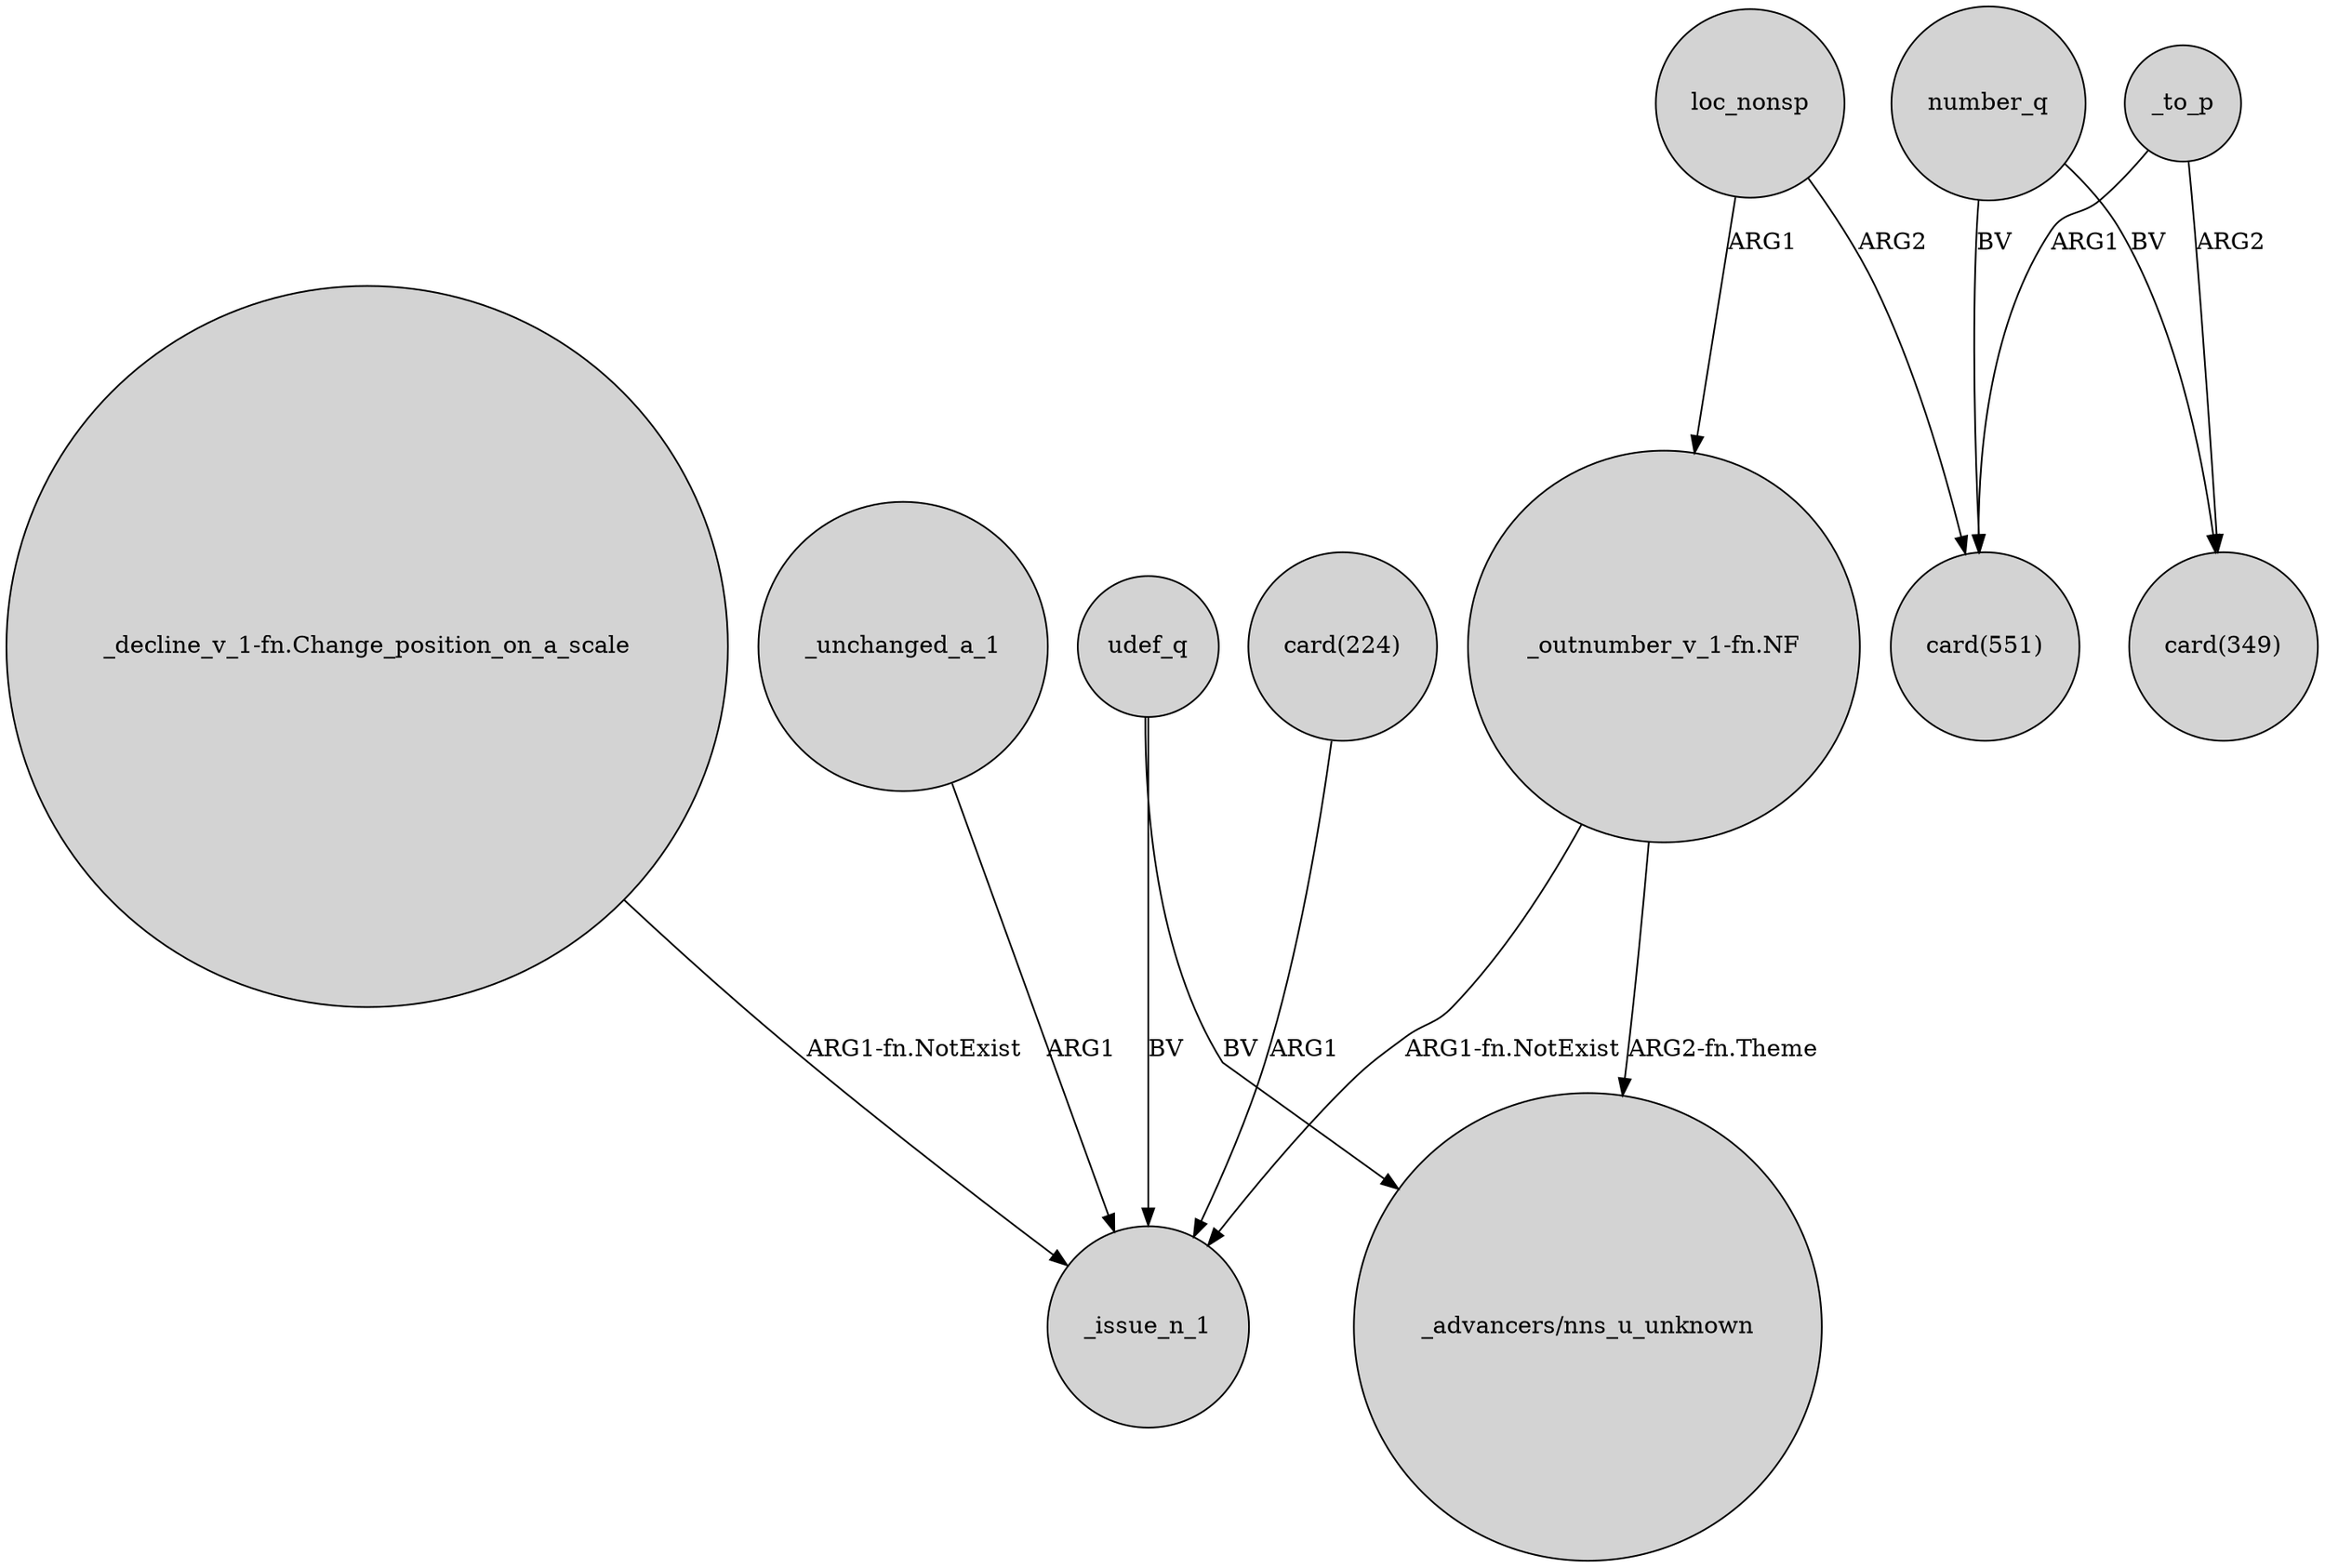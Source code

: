 digraph {
	node [shape=circle style=filled]
	"_decline_v_1-fn.Change_position_on_a_scale" -> _issue_n_1 [label="ARG1-fn.NotExist"]
	_to_p -> "card(349)" [label=ARG2]
	number_q -> "card(551)" [label=BV]
	loc_nonsp -> "_outnumber_v_1-fn.NF" [label=ARG1]
	_to_p -> "card(551)" [label=ARG1]
	_unchanged_a_1 -> _issue_n_1 [label=ARG1]
	udef_q -> "_advancers/nns_u_unknown" [label=BV]
	"_outnumber_v_1-fn.NF" -> "_advancers/nns_u_unknown" [label="ARG2-fn.Theme"]
	loc_nonsp -> "card(551)" [label=ARG2]
	udef_q -> _issue_n_1 [label=BV]
	"_outnumber_v_1-fn.NF" -> _issue_n_1 [label="ARG1-fn.NotExist"]
	number_q -> "card(349)" [label=BV]
	"card(224)" -> _issue_n_1 [label=ARG1]
}
